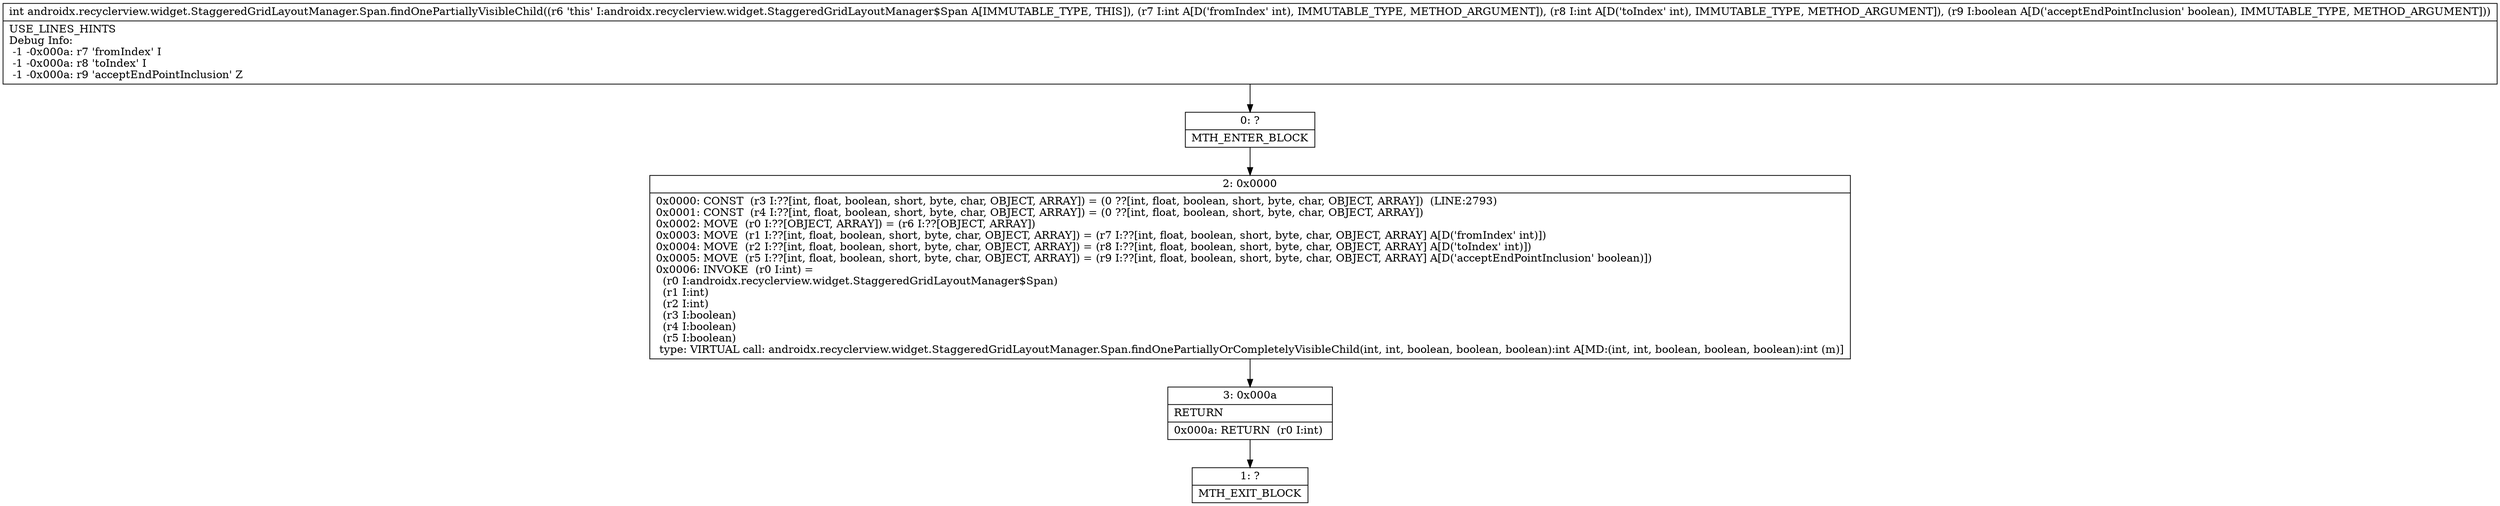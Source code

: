 digraph "CFG forandroidx.recyclerview.widget.StaggeredGridLayoutManager.Span.findOnePartiallyVisibleChild(IIZ)I" {
Node_0 [shape=record,label="{0\:\ ?|MTH_ENTER_BLOCK\l}"];
Node_2 [shape=record,label="{2\:\ 0x0000|0x0000: CONST  (r3 I:??[int, float, boolean, short, byte, char, OBJECT, ARRAY]) = (0 ??[int, float, boolean, short, byte, char, OBJECT, ARRAY])  (LINE:2793)\l0x0001: CONST  (r4 I:??[int, float, boolean, short, byte, char, OBJECT, ARRAY]) = (0 ??[int, float, boolean, short, byte, char, OBJECT, ARRAY]) \l0x0002: MOVE  (r0 I:??[OBJECT, ARRAY]) = (r6 I:??[OBJECT, ARRAY]) \l0x0003: MOVE  (r1 I:??[int, float, boolean, short, byte, char, OBJECT, ARRAY]) = (r7 I:??[int, float, boolean, short, byte, char, OBJECT, ARRAY] A[D('fromIndex' int)]) \l0x0004: MOVE  (r2 I:??[int, float, boolean, short, byte, char, OBJECT, ARRAY]) = (r8 I:??[int, float, boolean, short, byte, char, OBJECT, ARRAY] A[D('toIndex' int)]) \l0x0005: MOVE  (r5 I:??[int, float, boolean, short, byte, char, OBJECT, ARRAY]) = (r9 I:??[int, float, boolean, short, byte, char, OBJECT, ARRAY] A[D('acceptEndPointInclusion' boolean)]) \l0x0006: INVOKE  (r0 I:int) = \l  (r0 I:androidx.recyclerview.widget.StaggeredGridLayoutManager$Span)\l  (r1 I:int)\l  (r2 I:int)\l  (r3 I:boolean)\l  (r4 I:boolean)\l  (r5 I:boolean)\l type: VIRTUAL call: androidx.recyclerview.widget.StaggeredGridLayoutManager.Span.findOnePartiallyOrCompletelyVisibleChild(int, int, boolean, boolean, boolean):int A[MD:(int, int, boolean, boolean, boolean):int (m)]\l}"];
Node_3 [shape=record,label="{3\:\ 0x000a|RETURN\l|0x000a: RETURN  (r0 I:int) \l}"];
Node_1 [shape=record,label="{1\:\ ?|MTH_EXIT_BLOCK\l}"];
MethodNode[shape=record,label="{int androidx.recyclerview.widget.StaggeredGridLayoutManager.Span.findOnePartiallyVisibleChild((r6 'this' I:androidx.recyclerview.widget.StaggeredGridLayoutManager$Span A[IMMUTABLE_TYPE, THIS]), (r7 I:int A[D('fromIndex' int), IMMUTABLE_TYPE, METHOD_ARGUMENT]), (r8 I:int A[D('toIndex' int), IMMUTABLE_TYPE, METHOD_ARGUMENT]), (r9 I:boolean A[D('acceptEndPointInclusion' boolean), IMMUTABLE_TYPE, METHOD_ARGUMENT]))  | USE_LINES_HINTS\lDebug Info:\l  \-1 \-0x000a: r7 'fromIndex' I\l  \-1 \-0x000a: r8 'toIndex' I\l  \-1 \-0x000a: r9 'acceptEndPointInclusion' Z\l}"];
MethodNode -> Node_0;Node_0 -> Node_2;
Node_2 -> Node_3;
Node_3 -> Node_1;
}

